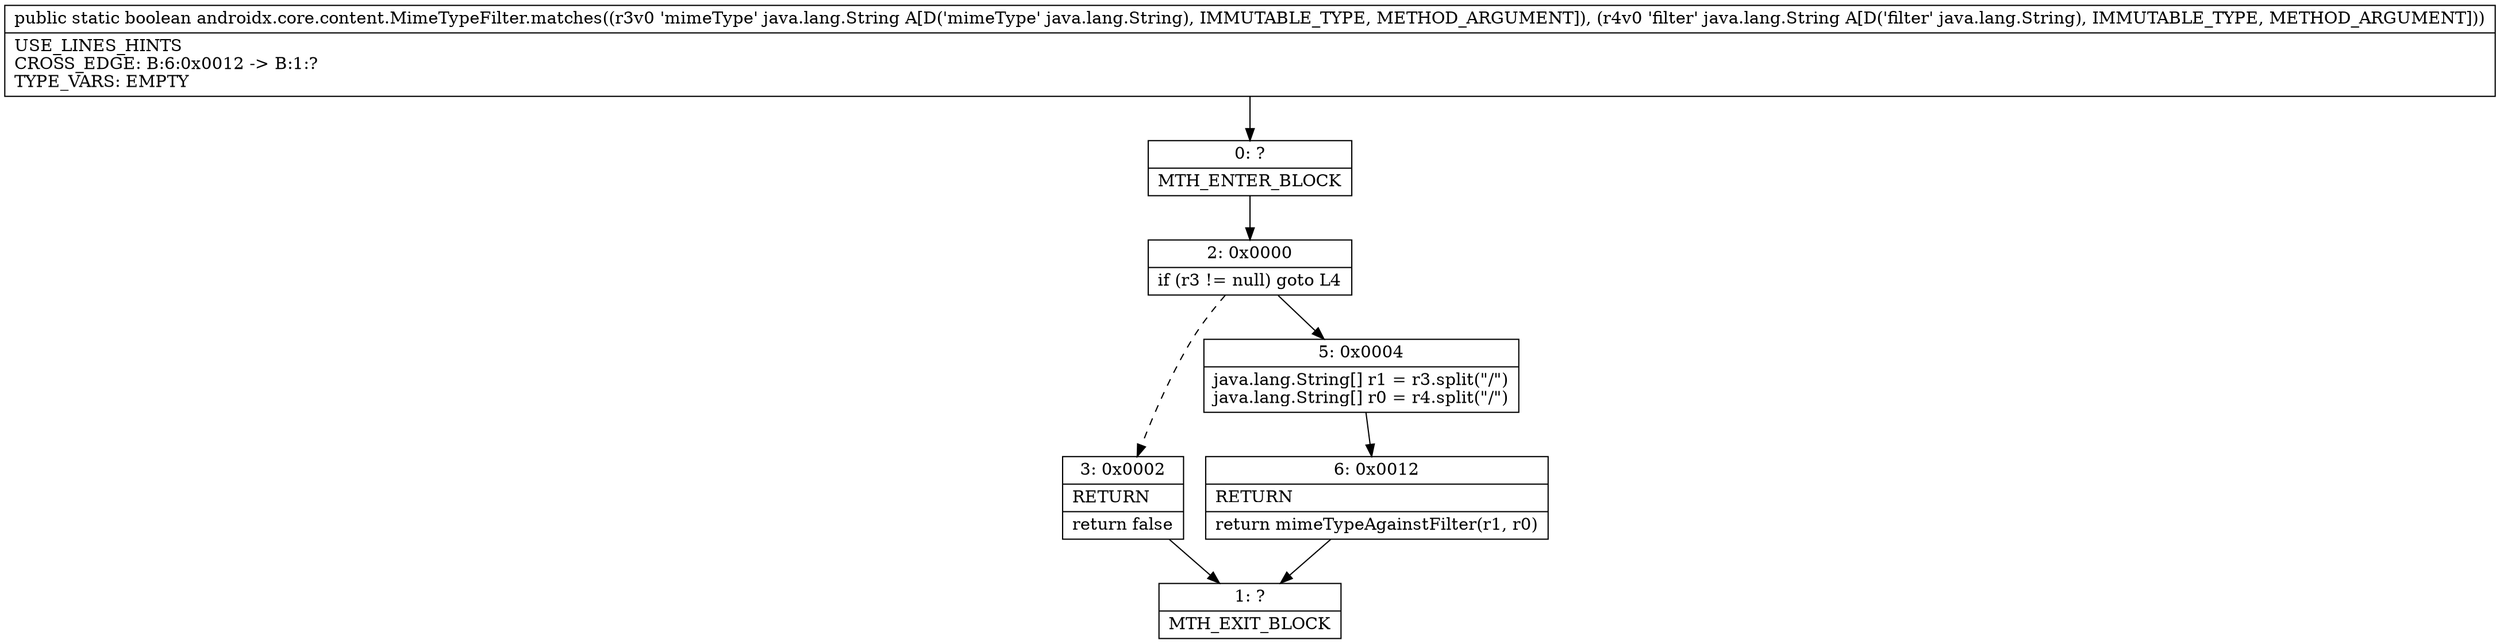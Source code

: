 digraph "CFG forandroidx.core.content.MimeTypeFilter.matches(Ljava\/lang\/String;Ljava\/lang\/String;)Z" {
Node_0 [shape=record,label="{0\:\ ?|MTH_ENTER_BLOCK\l}"];
Node_2 [shape=record,label="{2\:\ 0x0000|if (r3 != null) goto L4\l}"];
Node_3 [shape=record,label="{3\:\ 0x0002|RETURN\l|return false\l}"];
Node_1 [shape=record,label="{1\:\ ?|MTH_EXIT_BLOCK\l}"];
Node_5 [shape=record,label="{5\:\ 0x0004|java.lang.String[] r1 = r3.split(\"\/\")\ljava.lang.String[] r0 = r4.split(\"\/\")\l}"];
Node_6 [shape=record,label="{6\:\ 0x0012|RETURN\l|return mimeTypeAgainstFilter(r1, r0)\l}"];
MethodNode[shape=record,label="{public static boolean androidx.core.content.MimeTypeFilter.matches((r3v0 'mimeType' java.lang.String A[D('mimeType' java.lang.String), IMMUTABLE_TYPE, METHOD_ARGUMENT]), (r4v0 'filter' java.lang.String A[D('filter' java.lang.String), IMMUTABLE_TYPE, METHOD_ARGUMENT]))  | USE_LINES_HINTS\lCROSS_EDGE: B:6:0x0012 \-\> B:1:?\lTYPE_VARS: EMPTY\l}"];
MethodNode -> Node_0;Node_0 -> Node_2;
Node_2 -> Node_3[style=dashed];
Node_2 -> Node_5;
Node_3 -> Node_1;
Node_5 -> Node_6;
Node_6 -> Node_1;
}

